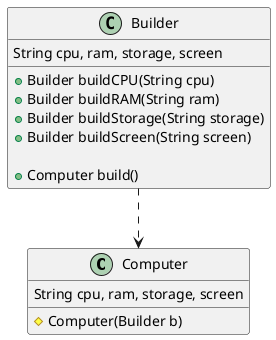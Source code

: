 @startuml
'https://plantuml.com/sequence-diagram

class Computer {
    String cpu, ram, storage, screen
    # Computer(Builder b)
}

class Builder {
    String cpu, ram, storage, screen
    + Builder buildCPU(String cpu)
    + Builder buildRAM(String ram)
    + Builder buildStorage(String storage)
    + Builder buildScreen(String screen)

    + Computer build()
}

Builder ..> Computer
@enduml